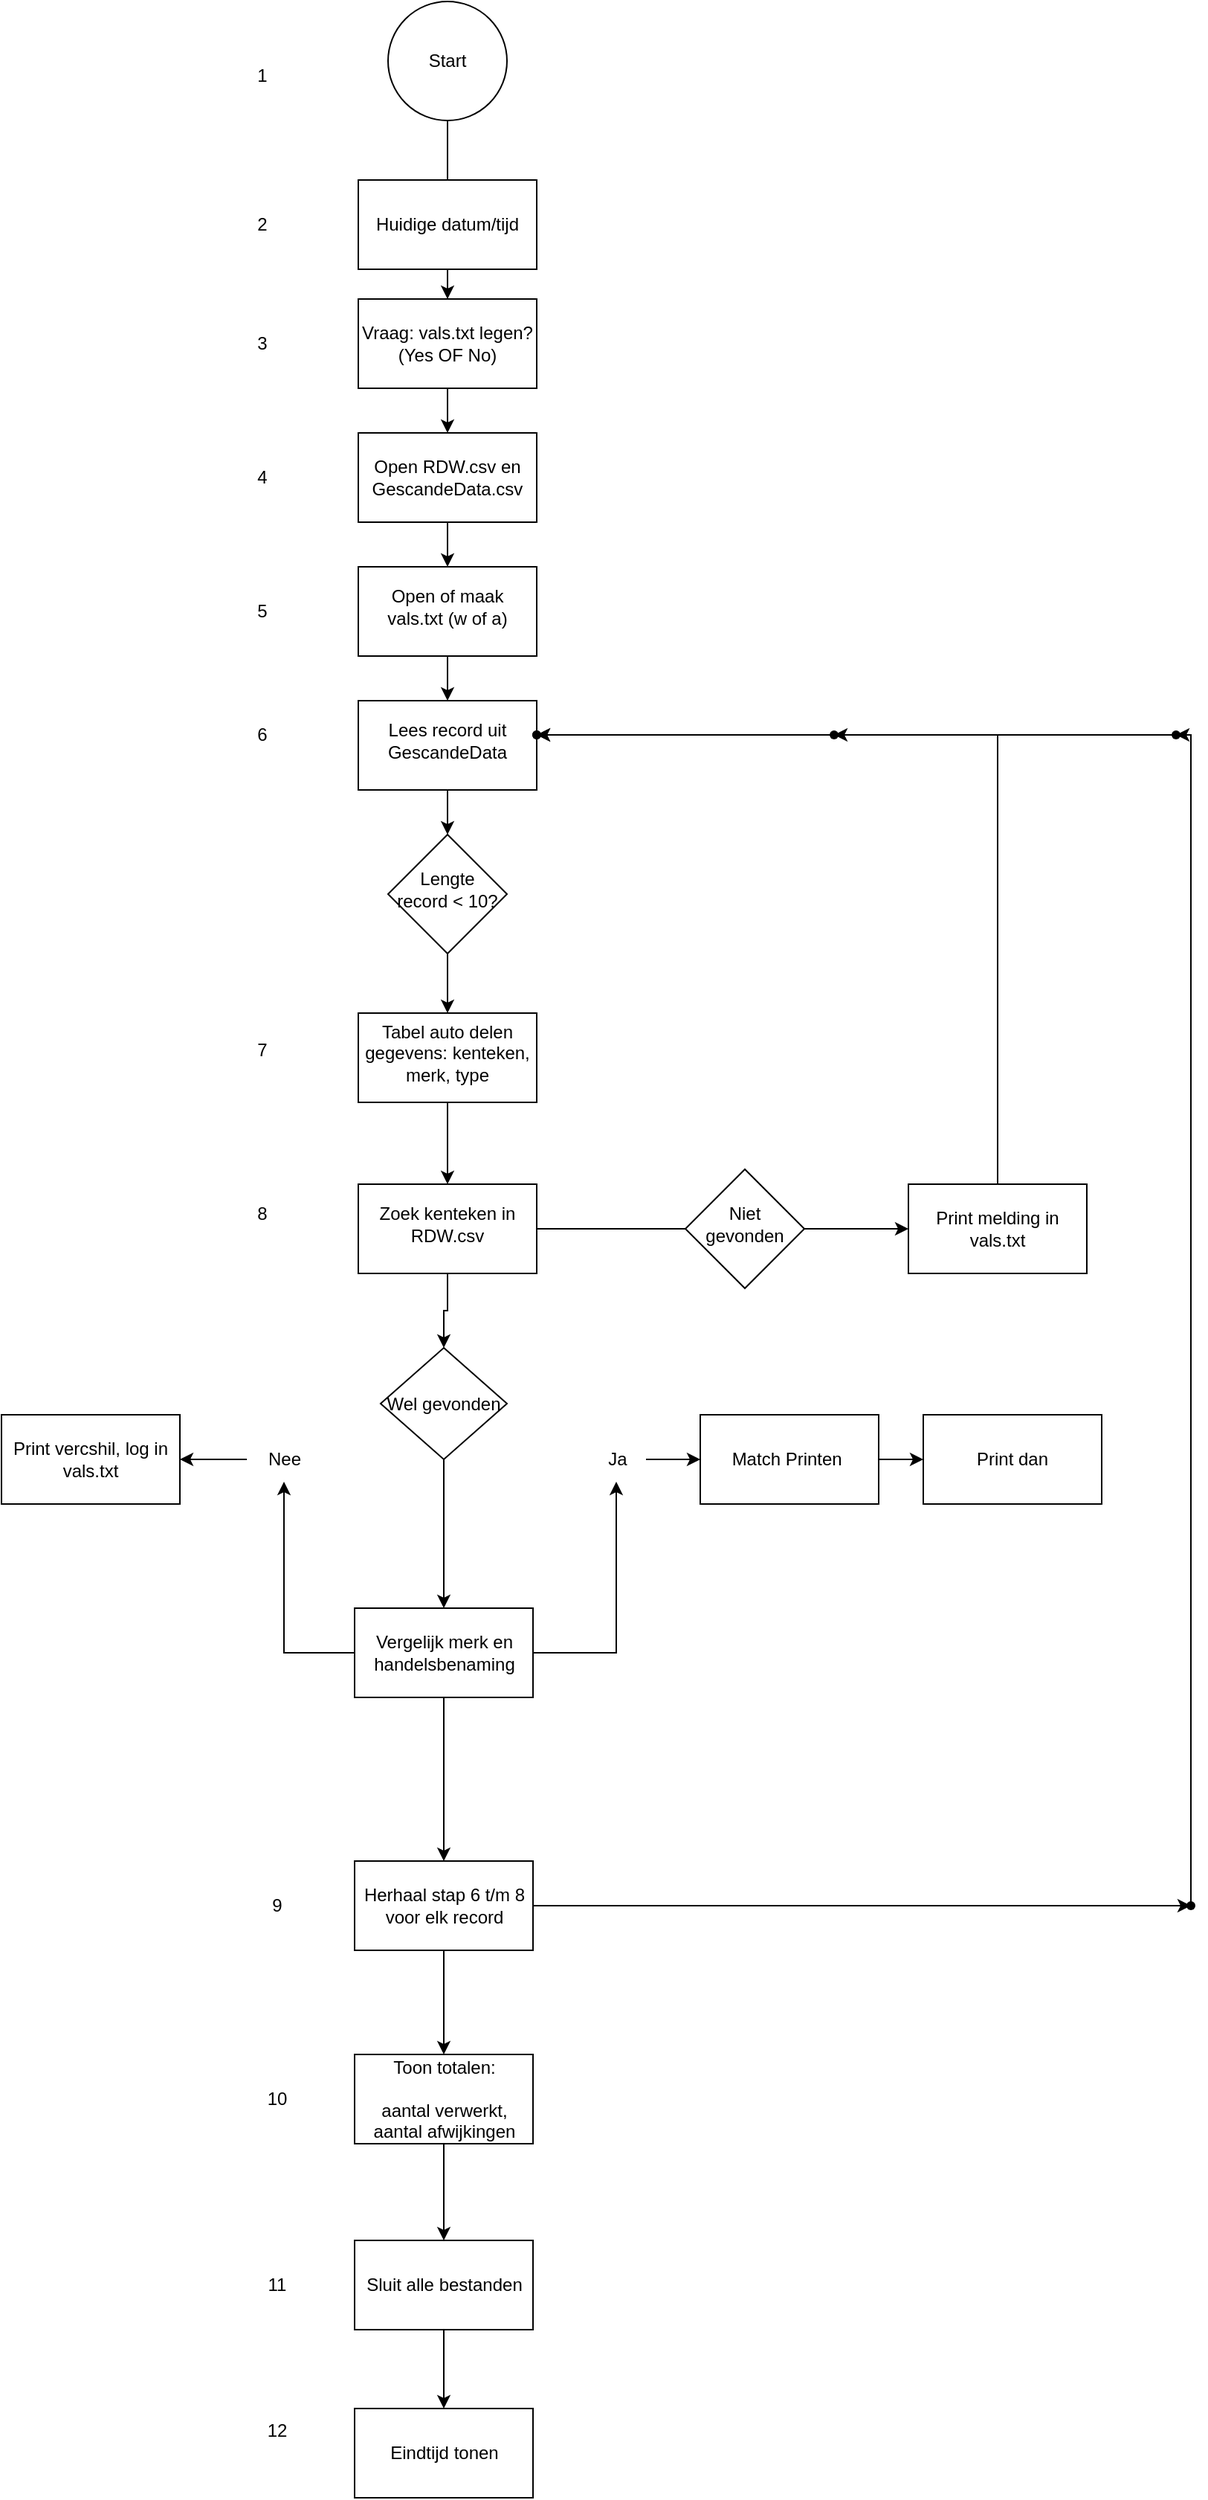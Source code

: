 <mxfile version="27.0.9">
  <diagram name="Pagina-1" id="64_ARJY8SQY2bCUY1pRk">
    <mxGraphModel dx="1791" dy="1907" grid="1" gridSize="10" guides="1" tooltips="1" connect="1" arrows="1" fold="1" page="1" pageScale="1" pageWidth="827" pageHeight="1169" math="0" shadow="0">
      <root>
        <mxCell id="0" />
        <mxCell id="1" parent="0" />
        <mxCell id="-ck5CI5-daSP0JIFss42-23" value="" style="edgeStyle=orthogonalEdgeStyle;rounded=0;orthogonalLoop=1;jettySize=auto;html=1;" edge="1" parent="1" source="-ck5CI5-daSP0JIFss42-1" target="-ck5CI5-daSP0JIFss42-3">
          <mxGeometry relative="1" as="geometry" />
        </mxCell>
        <mxCell id="-ck5CI5-daSP0JIFss42-1" value="Start" style="ellipse;whiteSpace=wrap;html=1;aspect=fixed;" vertex="1" parent="1">
          <mxGeometry x="240" width="80" height="80" as="geometry" />
        </mxCell>
        <mxCell id="-ck5CI5-daSP0JIFss42-24" value="" style="edgeStyle=orthogonalEdgeStyle;rounded=0;orthogonalLoop=1;jettySize=auto;html=1;" edge="1" parent="1" source="-ck5CI5-daSP0JIFss42-2" target="-ck5CI5-daSP0JIFss42-4">
          <mxGeometry relative="1" as="geometry" />
        </mxCell>
        <mxCell id="-ck5CI5-daSP0JIFss42-2" value="Huidige datum/tijd" style="rounded=0;whiteSpace=wrap;html=1;" vertex="1" parent="1">
          <mxGeometry x="220" y="120" width="120" height="60" as="geometry" />
        </mxCell>
        <mxCell id="-ck5CI5-daSP0JIFss42-3" value="Vraag: vals.txt legen? (Yes OF No)" style="rounded=0;whiteSpace=wrap;html=1;" vertex="1" parent="1">
          <mxGeometry x="220" y="200" width="120" height="60" as="geometry" />
        </mxCell>
        <mxCell id="-ck5CI5-daSP0JIFss42-25" value="" style="edgeStyle=orthogonalEdgeStyle;rounded=0;orthogonalLoop=1;jettySize=auto;html=1;" edge="1" parent="1" source="-ck5CI5-daSP0JIFss42-4" target="-ck5CI5-daSP0JIFss42-5">
          <mxGeometry relative="1" as="geometry" />
        </mxCell>
        <mxCell id="-ck5CI5-daSP0JIFss42-4" value="Open RDW.csv en GescandeData.csv" style="rounded=0;whiteSpace=wrap;html=1;" vertex="1" parent="1">
          <mxGeometry x="220" y="290" width="120" height="60" as="geometry" />
        </mxCell>
        <mxCell id="-ck5CI5-daSP0JIFss42-28" value="" style="edgeStyle=orthogonalEdgeStyle;rounded=0;orthogonalLoop=1;jettySize=auto;html=1;" edge="1" parent="1" source="-ck5CI5-daSP0JIFss42-5" target="-ck5CI5-daSP0JIFss42-6">
          <mxGeometry relative="1" as="geometry" />
        </mxCell>
        <mxCell id="-ck5CI5-daSP0JIFss42-5" value="&lt;table&gt;&lt;tbody&gt;&lt;tr data-end=&quot;1038&quot; data-start=&quot;963&quot;&gt;&lt;td data-col-size=&quot;sm&quot; data-end=&quot;1038&quot; data-start=&quot;978&quot;&gt;Open of maak vals.txt (w of a)&lt;/td&gt;&lt;/tr&gt;&lt;/tbody&gt;&lt;/table&gt;&lt;table&gt;&lt;tbody&gt;&lt;tr data-end=&quot;1114&quot; data-start=&quot;1039&quot;&gt;&lt;td data-col-size=&quot;sm&quot; data-end=&quot;1054&quot; data-start=&quot;1039&quot;&gt;&lt;/td&gt;&lt;/tr&gt;&lt;/tbody&gt;&lt;/table&gt;" style="rounded=0;whiteSpace=wrap;html=1;" vertex="1" parent="1">
          <mxGeometry x="220" y="380" width="120" height="60" as="geometry" />
        </mxCell>
        <mxCell id="-ck5CI5-daSP0JIFss42-29" value="" style="edgeStyle=orthogonalEdgeStyle;rounded=0;orthogonalLoop=1;jettySize=auto;html=1;" edge="1" parent="1" source="-ck5CI5-daSP0JIFss42-6" target="-ck5CI5-daSP0JIFss42-7">
          <mxGeometry relative="1" as="geometry" />
        </mxCell>
        <mxCell id="-ck5CI5-daSP0JIFss42-6" value="&lt;table&gt;&lt;tbody&gt;&lt;tr data-end=&quot;1114&quot; data-start=&quot;1039&quot;&gt;&lt;td data-end=&quot;1114&quot; data-start=&quot;1054&quot; data-col-size=&quot;sm&quot;&gt;Lees record uit GescandeData&lt;/td&gt;&lt;/tr&gt;&lt;/tbody&gt;&lt;/table&gt;&lt;table&gt;&lt;tbody&gt;&lt;tr data-end=&quot;1190&quot; data-start=&quot;1115&quot;&gt;&lt;td data-col-size=&quot;sm&quot; data-end=&quot;1130&quot; data-start=&quot;1115&quot;&gt;&lt;/td&gt;&lt;/tr&gt;&lt;/tbody&gt;&lt;/table&gt;" style="rounded=0;whiteSpace=wrap;html=1;" vertex="1" parent="1">
          <mxGeometry x="220" y="470" width="120" height="60" as="geometry" />
        </mxCell>
        <mxCell id="-ck5CI5-daSP0JIFss42-30" value="" style="edgeStyle=orthogonalEdgeStyle;rounded=0;orthogonalLoop=1;jettySize=auto;html=1;" edge="1" parent="1" source="-ck5CI5-daSP0JIFss42-7" target="-ck5CI5-daSP0JIFss42-8">
          <mxGeometry relative="1" as="geometry" />
        </mxCell>
        <mxCell id="-ck5CI5-daSP0JIFss42-7" value="&lt;table&gt;&lt;tbody&gt;&lt;tr data-end=&quot;1190&quot; data-start=&quot;1115&quot;&gt;&lt;td data-end=&quot;1190&quot; data-start=&quot;1130&quot; data-col-size=&quot;sm&quot;&gt;Lengte record &amp;lt; 10?&lt;/td&gt;&lt;/tr&gt;&lt;/tbody&gt;&lt;/table&gt;&lt;table&gt;&lt;tbody&gt;&lt;tr data-end=&quot;1266&quot; data-start=&quot;1191&quot;&gt;&lt;td data-col-size=&quot;sm&quot; data-end=&quot;1206&quot; data-start=&quot;1191&quot;&gt;&lt;/td&gt;&lt;/tr&gt;&lt;/tbody&gt;&lt;/table&gt;" style="rhombus;whiteSpace=wrap;html=1;" vertex="1" parent="1">
          <mxGeometry x="240" y="560" width="80" height="80" as="geometry" />
        </mxCell>
        <mxCell id="-ck5CI5-daSP0JIFss42-37" value="" style="edgeStyle=orthogonalEdgeStyle;rounded=0;orthogonalLoop=1;jettySize=auto;html=1;" edge="1" parent="1" source="-ck5CI5-daSP0JIFss42-8" target="-ck5CI5-daSP0JIFss42-9">
          <mxGeometry relative="1" as="geometry" />
        </mxCell>
        <mxCell id="-ck5CI5-daSP0JIFss42-8" value="&lt;br&gt;&lt;table&gt;&lt;tbody&gt;&lt;tr data-end=&quot;1266&quot; data-start=&quot;1191&quot;&gt;&lt;td data-end=&quot;1266&quot; data-start=&quot;1206&quot; data-col-size=&quot;sm&quot;&gt;Tabel auto delen gegevens: kenteken, merk, type&lt;/td&gt;&lt;/tr&gt;&lt;/tbody&gt;&lt;/table&gt;&lt;table&gt;&lt;tbody&gt;&lt;tr data-end=&quot;1342&quot; data-start=&quot;1267&quot;&gt;&lt;td data-col-size=&quot;sm&quot; data-end=&quot;1282&quot; data-start=&quot;1267&quot;&gt;&lt;/td&gt;&lt;/tr&gt;&lt;/tbody&gt;&lt;/table&gt;&lt;div&gt;&lt;br&gt;&lt;/div&gt;" style="whiteSpace=wrap;html=1;" vertex="1" parent="1">
          <mxGeometry x="220" y="680" width="120" height="60" as="geometry" />
        </mxCell>
        <mxCell id="-ck5CI5-daSP0JIFss42-39" value="" style="edgeStyle=orthogonalEdgeStyle;rounded=0;orthogonalLoop=1;jettySize=auto;html=1;entryX=1;entryY=0.5;entryDx=0;entryDy=0;" edge="1" parent="1" source="-ck5CI5-daSP0JIFss42-9" target="-ck5CI5-daSP0JIFss42-10">
          <mxGeometry relative="1" as="geometry">
            <Array as="points">
              <mxPoint x="360" y="825" />
              <mxPoint x="360" y="825" />
            </Array>
          </mxGeometry>
        </mxCell>
        <mxCell id="-ck5CI5-daSP0JIFss42-9" value="&lt;table&gt;&lt;tbody&gt;&lt;tr data-end=&quot;1342&quot; data-start=&quot;1267&quot;&gt;&lt;td data-end=&quot;1342&quot; data-start=&quot;1282&quot; data-col-size=&quot;sm&quot;&gt;Zoek kenteken in RDW.csv&lt;/td&gt;&lt;/tr&gt;&lt;/tbody&gt;&lt;/table&gt;&lt;table&gt;&lt;tbody&gt;&lt;tr data-end=&quot;1418&quot; data-start=&quot;1343&quot;&gt;&lt;td data-col-size=&quot;sm&quot; data-end=&quot;1358&quot; data-start=&quot;1343&quot;&gt;&lt;/td&gt;&lt;/tr&gt;&lt;/tbody&gt;&lt;/table&gt;" style="whiteSpace=wrap;html=1;" vertex="1" parent="1">
          <mxGeometry x="220" y="795" width="120" height="60" as="geometry" />
        </mxCell>
        <mxCell id="-ck5CI5-daSP0JIFss42-47" value="" style="edgeStyle=orthogonalEdgeStyle;rounded=0;orthogonalLoop=1;jettySize=auto;html=1;" edge="1" parent="1" source="-ck5CI5-daSP0JIFss42-10" target="-ck5CI5-daSP0JIFss42-12">
          <mxGeometry relative="1" as="geometry" />
        </mxCell>
        <mxCell id="-ck5CI5-daSP0JIFss42-10" value="&lt;table&gt;&lt;tbody&gt;&lt;tr data-end=&quot;1418&quot; data-start=&quot;1343&quot;&gt;&lt;td data-end=&quot;1418&quot; data-start=&quot;1358&quot; data-col-size=&quot;sm&quot;&gt;Niet gevonden&lt;table style=&quot;background-color: transparent; color: light-dark(rgb(0, 0, 0), rgb(255, 255, 255));&quot;&gt;&lt;tbody&gt;&lt;tr data-end=&quot;1494&quot; data-start=&quot;1419&quot;&gt;&lt;td data-col-size=&quot;sm&quot; data-end=&quot;1434&quot; data-start=&quot;1419&quot;&gt;&lt;/td&gt;&lt;/tr&gt;&lt;/tbody&gt;&lt;/table&gt;&lt;/td&gt;&lt;/tr&gt;&lt;/tbody&gt;&lt;/table&gt;" style="rhombus;whiteSpace=wrap;html=1;" vertex="1" parent="1">
          <mxGeometry x="440" y="785" width="80" height="80" as="geometry" />
        </mxCell>
        <mxCell id="-ck5CI5-daSP0JIFss42-34" value="" style="edgeStyle=orthogonalEdgeStyle;rounded=0;orthogonalLoop=1;jettySize=auto;html=1;" edge="1" parent="1" source="-ck5CI5-daSP0JIFss42-12" target="-ck5CI5-daSP0JIFss42-33">
          <mxGeometry relative="1" as="geometry">
            <Array as="points">
              <mxPoint x="650" y="493" />
            </Array>
          </mxGeometry>
        </mxCell>
        <mxCell id="-ck5CI5-daSP0JIFss42-12" value="Print melding in vals.txt" style="whiteSpace=wrap;html=1;" vertex="1" parent="1">
          <mxGeometry x="590" y="795" width="120" height="60" as="geometry" />
        </mxCell>
        <mxCell id="-ck5CI5-daSP0JIFss42-49" value="" style="edgeStyle=orthogonalEdgeStyle;rounded=0;orthogonalLoop=1;jettySize=auto;html=1;" edge="1" parent="1" source="-ck5CI5-daSP0JIFss42-52" target="-ck5CI5-daSP0JIFss42-14">
          <mxGeometry relative="1" as="geometry" />
        </mxCell>
        <mxCell id="-ck5CI5-daSP0JIFss42-68" value="" style="edgeStyle=orthogonalEdgeStyle;rounded=0;orthogonalLoop=1;jettySize=auto;html=1;" edge="1" parent="1" source="-ck5CI5-daSP0JIFss42-13" target="-ck5CI5-daSP0JIFss42-53">
          <mxGeometry relative="1" as="geometry" />
        </mxCell>
        <mxCell id="-ck5CI5-daSP0JIFss42-73" value="" style="edgeStyle=orthogonalEdgeStyle;rounded=0;orthogonalLoop=1;jettySize=auto;html=1;" edge="1" parent="1" source="-ck5CI5-daSP0JIFss42-13" target="-ck5CI5-daSP0JIFss42-54">
          <mxGeometry relative="1" as="geometry" />
        </mxCell>
        <mxCell id="-ck5CI5-daSP0JIFss42-13" value="Vergelijk merk en handelsbenaming" style="whiteSpace=wrap;html=1;" vertex="1" parent="1">
          <mxGeometry x="217.5" y="1080" width="120" height="60" as="geometry" />
        </mxCell>
        <mxCell id="-ck5CI5-daSP0JIFss42-51" value="" style="edgeStyle=orthogonalEdgeStyle;rounded=0;orthogonalLoop=1;jettySize=auto;html=1;" edge="1" parent="1" source="-ck5CI5-daSP0JIFss42-14" target="-ck5CI5-daSP0JIFss42-17">
          <mxGeometry relative="1" as="geometry" />
        </mxCell>
        <mxCell id="-ck5CI5-daSP0JIFss42-14" value="Match&amp;nbsp;Printen&amp;nbsp;" style="whiteSpace=wrap;html=1;" vertex="1" parent="1">
          <mxGeometry x="450" y="950" width="120" height="60" as="geometry" />
        </mxCell>
        <mxCell id="-ck5CI5-daSP0JIFss42-16" value="Print vercshil, log in vals.txt" style="whiteSpace=wrap;html=1;" vertex="1" parent="1">
          <mxGeometry x="-20" y="950" width="120" height="60" as="geometry" />
        </mxCell>
        <mxCell id="-ck5CI5-daSP0JIFss42-17" value="Print dan" style="whiteSpace=wrap;html=1;" vertex="1" parent="1">
          <mxGeometry x="600" y="950" width="120" height="60" as="geometry" />
        </mxCell>
        <mxCell id="-ck5CI5-daSP0JIFss42-66" value="" style="edgeStyle=orthogonalEdgeStyle;rounded=0;orthogonalLoop=1;jettySize=auto;html=1;" edge="1" parent="1" source="-ck5CI5-daSP0JIFss42-18" target="-ck5CI5-daSP0JIFss42-64">
          <mxGeometry relative="1" as="geometry" />
        </mxCell>
        <mxCell id="-ck5CI5-daSP0JIFss42-18" value="Sluit alle bestanden" style="whiteSpace=wrap;html=1;" vertex="1" parent="1">
          <mxGeometry x="217.5" y="1505" width="120" height="60" as="geometry" />
        </mxCell>
        <mxCell id="-ck5CI5-daSP0JIFss42-19" value="1" style="text;html=1;align=center;verticalAlign=middle;resizable=0;points=[];autosize=1;strokeColor=none;fillColor=none;" vertex="1" parent="1">
          <mxGeometry x="140" y="35" width="30" height="30" as="geometry" />
        </mxCell>
        <mxCell id="-ck5CI5-daSP0JIFss42-20" value="2" style="text;html=1;align=center;verticalAlign=middle;resizable=0;points=[];autosize=1;strokeColor=none;fillColor=none;" vertex="1" parent="1">
          <mxGeometry x="140" y="135" width="30" height="30" as="geometry" />
        </mxCell>
        <mxCell id="-ck5CI5-daSP0JIFss42-21" value="3" style="text;html=1;align=center;verticalAlign=middle;resizable=0;points=[];autosize=1;strokeColor=none;fillColor=none;" vertex="1" parent="1">
          <mxGeometry x="140" y="215" width="30" height="30" as="geometry" />
        </mxCell>
        <mxCell id="-ck5CI5-daSP0JIFss42-22" value="4" style="text;html=1;align=center;verticalAlign=middle;resizable=0;points=[];autosize=1;strokeColor=none;fillColor=none;" vertex="1" parent="1">
          <mxGeometry x="140" y="305" width="30" height="30" as="geometry" />
        </mxCell>
        <mxCell id="-ck5CI5-daSP0JIFss42-26" value="5" style="text;html=1;align=center;verticalAlign=middle;resizable=0;points=[];autosize=1;strokeColor=none;fillColor=none;" vertex="1" parent="1">
          <mxGeometry x="140" y="395" width="30" height="30" as="geometry" />
        </mxCell>
        <mxCell id="-ck5CI5-daSP0JIFss42-27" value="6" style="text;html=1;align=center;verticalAlign=middle;resizable=0;points=[];autosize=1;strokeColor=none;fillColor=none;" vertex="1" parent="1">
          <mxGeometry x="140" y="478" width="30" height="30" as="geometry" />
        </mxCell>
        <mxCell id="-ck5CI5-daSP0JIFss42-31" value="7" style="text;html=1;align=center;verticalAlign=middle;resizable=0;points=[];autosize=1;strokeColor=none;fillColor=none;" vertex="1" parent="1">
          <mxGeometry x="140" y="690" width="30" height="30" as="geometry" />
        </mxCell>
        <mxCell id="-ck5CI5-daSP0JIFss42-32" value="8" style="text;html=1;align=center;verticalAlign=middle;resizable=0;points=[];autosize=1;strokeColor=none;fillColor=none;" vertex="1" parent="1">
          <mxGeometry x="140" y="800" width="30" height="30" as="geometry" />
        </mxCell>
        <mxCell id="-ck5CI5-daSP0JIFss42-36" value="" style="edgeStyle=orthogonalEdgeStyle;rounded=0;orthogonalLoop=1;jettySize=auto;html=1;" edge="1" parent="1" source="-ck5CI5-daSP0JIFss42-33" target="-ck5CI5-daSP0JIFss42-35">
          <mxGeometry relative="1" as="geometry" />
        </mxCell>
        <mxCell id="-ck5CI5-daSP0JIFss42-33" value="" style="shape=waypoint;sketch=0;size=6;pointerEvents=1;points=[];fillColor=default;resizable=0;rotatable=0;perimeter=centerPerimeter;snapToPoint=1;" vertex="1" parent="1">
          <mxGeometry x="530" y="483" width="20" height="20" as="geometry" />
        </mxCell>
        <mxCell id="-ck5CI5-daSP0JIFss42-35" value="" style="shape=waypoint;sketch=0;size=6;pointerEvents=1;points=[];fillColor=default;resizable=0;rotatable=0;perimeter=centerPerimeter;snapToPoint=1;" vertex="1" parent="1">
          <mxGeometry x="330" y="483" width="20" height="20" as="geometry" />
        </mxCell>
        <mxCell id="-ck5CI5-daSP0JIFss42-69" value="" style="edgeStyle=orthogonalEdgeStyle;rounded=0;orthogonalLoop=1;jettySize=auto;html=1;" edge="1" parent="1" source="-ck5CI5-daSP0JIFss42-53" target="-ck5CI5-daSP0JIFss42-16">
          <mxGeometry relative="1" as="geometry" />
        </mxCell>
        <mxCell id="-ck5CI5-daSP0JIFss42-53" value="Nee" style="text;html=1;align=center;verticalAlign=middle;resizable=0;points=[];autosize=1;strokeColor=none;fillColor=none;" vertex="1" parent="1">
          <mxGeometry x="145" y="965" width="50" height="30" as="geometry" />
        </mxCell>
        <mxCell id="-ck5CI5-daSP0JIFss42-62" value="" style="edgeStyle=orthogonalEdgeStyle;rounded=0;orthogonalLoop=1;jettySize=auto;html=1;" edge="1" parent="1" source="-ck5CI5-daSP0JIFss42-54" target="-ck5CI5-daSP0JIFss42-57">
          <mxGeometry relative="1" as="geometry" />
        </mxCell>
        <mxCell id="-ck5CI5-daSP0JIFss42-75" value="" style="edgeStyle=orthogonalEdgeStyle;rounded=0;orthogonalLoop=1;jettySize=auto;html=1;" edge="1" parent="1" source="-ck5CI5-daSP0JIFss42-54" target="-ck5CI5-daSP0JIFss42-74">
          <mxGeometry relative="1" as="geometry" />
        </mxCell>
        <mxCell id="-ck5CI5-daSP0JIFss42-54" value="Herhaal stap 6 t/m 8 voor elk record" style="rounded=0;whiteSpace=wrap;html=1;" vertex="1" parent="1">
          <mxGeometry x="217.5" y="1250" width="120" height="60" as="geometry" />
        </mxCell>
        <mxCell id="-ck5CI5-daSP0JIFss42-56" value="9" style="text;html=1;align=center;verticalAlign=middle;resizable=0;points=[];autosize=1;strokeColor=none;fillColor=none;" vertex="1" parent="1">
          <mxGeometry x="150" y="1265" width="30" height="30" as="geometry" />
        </mxCell>
        <mxCell id="-ck5CI5-daSP0JIFss42-63" value="" style="edgeStyle=orthogonalEdgeStyle;rounded=0;orthogonalLoop=1;jettySize=auto;html=1;" edge="1" parent="1" source="-ck5CI5-daSP0JIFss42-57" target="-ck5CI5-daSP0JIFss42-18">
          <mxGeometry relative="1" as="geometry" />
        </mxCell>
        <mxCell id="-ck5CI5-daSP0JIFss42-57" value="&lt;div&gt;Toon totalen:&lt;/div&gt;&lt;div&gt;&lt;br&gt;&lt;/div&gt;&lt;div&gt;aantal verwerkt, aantal afwijkingen&lt;/div&gt;" style="whiteSpace=wrap;html=1;" vertex="1" parent="1">
          <mxGeometry x="217.5" y="1380" width="120" height="60" as="geometry" />
        </mxCell>
        <mxCell id="-ck5CI5-daSP0JIFss42-58" value="10" style="text;html=1;align=center;verticalAlign=middle;resizable=0;points=[];autosize=1;strokeColor=none;fillColor=none;" vertex="1" parent="1">
          <mxGeometry x="145" y="1395" width="40" height="30" as="geometry" />
        </mxCell>
        <mxCell id="-ck5CI5-daSP0JIFss42-59" value="11" style="text;html=1;align=center;verticalAlign=middle;resizable=0;points=[];autosize=1;strokeColor=none;fillColor=none;" vertex="1" parent="1">
          <mxGeometry x="145" y="1520" width="40" height="30" as="geometry" />
        </mxCell>
        <mxCell id="-ck5CI5-daSP0JIFss42-64" value="Eindtijd tonen" style="whiteSpace=wrap;html=1;" vertex="1" parent="1">
          <mxGeometry x="217.5" y="1618" width="120" height="60" as="geometry" />
        </mxCell>
        <mxCell id="-ck5CI5-daSP0JIFss42-65" value="12" style="text;html=1;align=center;verticalAlign=middle;resizable=0;points=[];autosize=1;strokeColor=none;fillColor=none;" vertex="1" parent="1">
          <mxGeometry x="145" y="1618" width="40" height="30" as="geometry" />
        </mxCell>
        <mxCell id="-ck5CI5-daSP0JIFss42-67" value="" style="edgeStyle=orthogonalEdgeStyle;rounded=0;orthogonalLoop=1;jettySize=auto;html=1;" edge="1" parent="1" source="-ck5CI5-daSP0JIFss42-9" target="-ck5CI5-daSP0JIFss42-11">
          <mxGeometry relative="1" as="geometry">
            <mxPoint x="220" y="825" as="sourcePoint" />
            <mxPoint y="825" as="targetPoint" />
          </mxGeometry>
        </mxCell>
        <mxCell id="-ck5CI5-daSP0JIFss42-72" value="" style="edgeStyle=orthogonalEdgeStyle;rounded=0;orthogonalLoop=1;jettySize=auto;html=1;" edge="1" parent="1" source="-ck5CI5-daSP0JIFss42-11" target="-ck5CI5-daSP0JIFss42-13">
          <mxGeometry relative="1" as="geometry" />
        </mxCell>
        <mxCell id="-ck5CI5-daSP0JIFss42-11" value="Wel gevonden" style="rhombus;whiteSpace=wrap;html=1;" vertex="1" parent="1">
          <mxGeometry x="235" y="905" width="85" height="75" as="geometry" />
        </mxCell>
        <mxCell id="-ck5CI5-daSP0JIFss42-70" value="" style="edgeStyle=orthogonalEdgeStyle;rounded=0;orthogonalLoop=1;jettySize=auto;html=1;" edge="1" parent="1" source="-ck5CI5-daSP0JIFss42-13" target="-ck5CI5-daSP0JIFss42-52">
          <mxGeometry relative="1" as="geometry">
            <mxPoint x="340" y="980" as="sourcePoint" />
            <mxPoint x="450" y="980" as="targetPoint" />
          </mxGeometry>
        </mxCell>
        <mxCell id="-ck5CI5-daSP0JIFss42-52" value="Ja" style="text;html=1;align=center;verticalAlign=middle;resizable=0;points=[];autosize=1;strokeColor=none;fillColor=none;" vertex="1" parent="1">
          <mxGeometry x="373.5" y="965" width="40" height="30" as="geometry" />
        </mxCell>
        <mxCell id="-ck5CI5-daSP0JIFss42-77" value="" style="edgeStyle=orthogonalEdgeStyle;rounded=0;orthogonalLoop=1;jettySize=auto;html=1;" edge="1" parent="1" source="-ck5CI5-daSP0JIFss42-74" target="-ck5CI5-daSP0JIFss42-76">
          <mxGeometry relative="1" as="geometry">
            <Array as="points">
              <mxPoint x="780" y="493" />
            </Array>
          </mxGeometry>
        </mxCell>
        <mxCell id="-ck5CI5-daSP0JIFss42-74" value="" style="shape=waypoint;sketch=0;size=6;pointerEvents=1;points=[];fillColor=default;resizable=0;rotatable=0;perimeter=centerPerimeter;snapToPoint=1;rounded=0;" vertex="1" parent="1">
          <mxGeometry x="770" y="1270" width="20" height="20" as="geometry" />
        </mxCell>
        <mxCell id="-ck5CI5-daSP0JIFss42-79" value="" style="edgeStyle=orthogonalEdgeStyle;rounded=0;orthogonalLoop=1;jettySize=auto;html=1;" edge="1" parent="1" source="-ck5CI5-daSP0JIFss42-76" target="-ck5CI5-daSP0JIFss42-78">
          <mxGeometry relative="1" as="geometry" />
        </mxCell>
        <mxCell id="-ck5CI5-daSP0JIFss42-76" value="" style="shape=waypoint;sketch=0;size=6;pointerEvents=1;points=[];fillColor=default;resizable=0;rotatable=0;perimeter=centerPerimeter;snapToPoint=1;rounded=0;" vertex="1" parent="1">
          <mxGeometry x="760" y="483" width="20" height="20" as="geometry" />
        </mxCell>
        <mxCell id="-ck5CI5-daSP0JIFss42-78" value="" style="shape=waypoint;sketch=0;size=6;pointerEvents=1;points=[];fillColor=default;resizable=0;rotatable=0;perimeter=centerPerimeter;snapToPoint=1;rounded=0;" vertex="1" parent="1">
          <mxGeometry x="330" y="483" width="20" height="20" as="geometry" />
        </mxCell>
      </root>
    </mxGraphModel>
  </diagram>
</mxfile>
